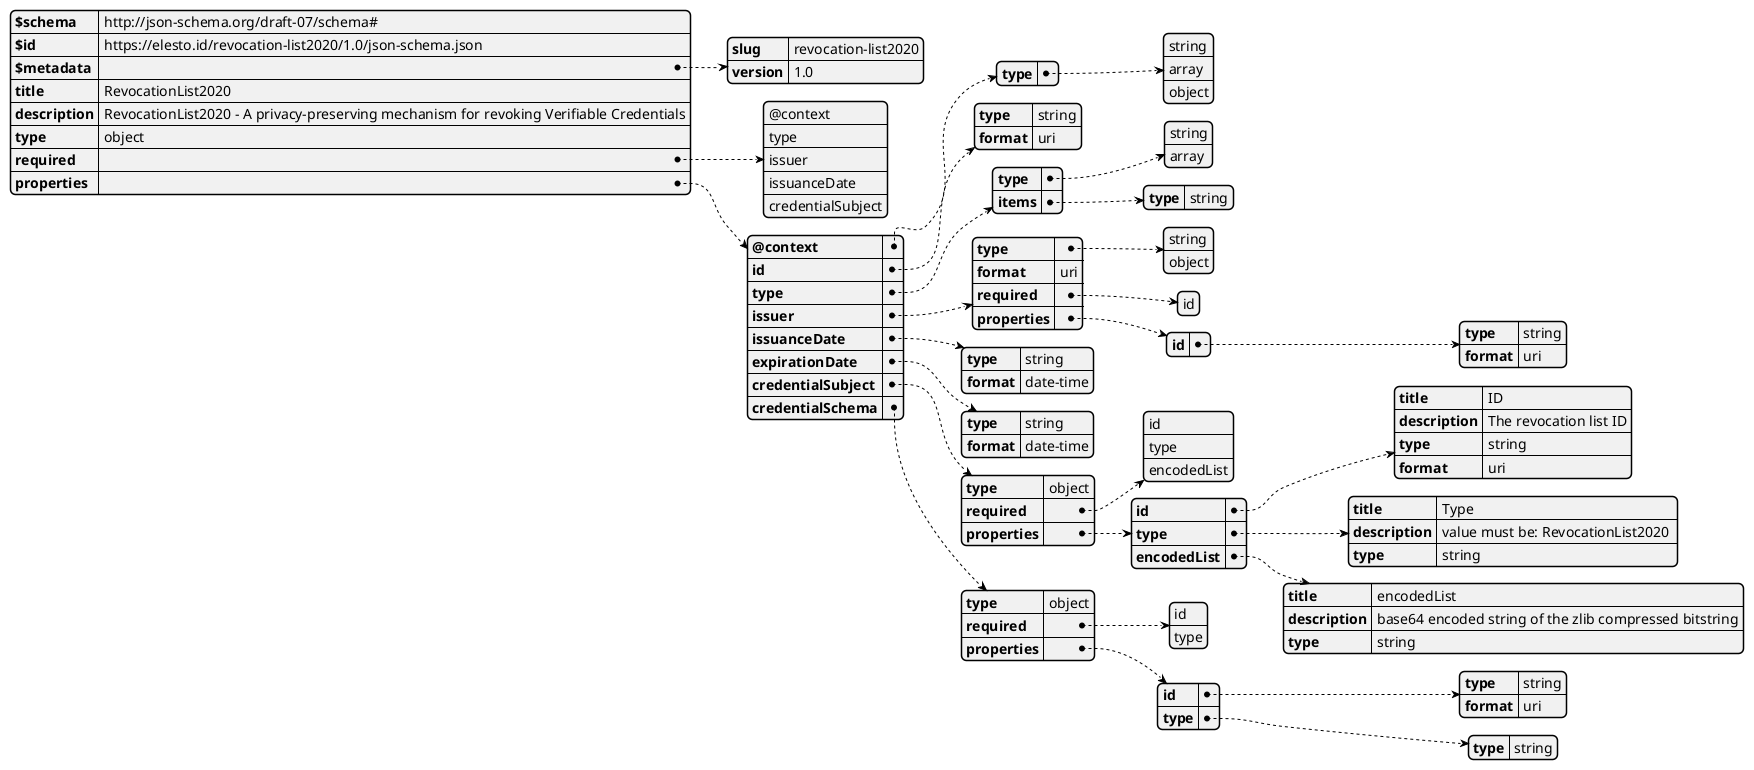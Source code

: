 @startjson
{
  "$schema": "http://json-schema.org/draft-07/schema#",
  "$id": "https://elesto.id/revocation-list2020/1.0/json-schema.json",
  "$metadata": {
    "slug": "revocation-list2020",
    "version": "1.0"
  },
  "title": "RevocationList2020",
  "description": "RevocationList2020 - A privacy-preserving mechanism for revoking Verifiable Credentials",
  "type": "object",
  "required": [
    "@context",
    "type",
    "issuer",
    "issuanceDate",
    "credentialSubject"
  ],
  "properties": {
    "@context": {
      "type": [
        "string",
        "array",
        "object"
      ]
    },
    "id": {
      "type": "string",
      "format": "uri"
    },
    "type": {
      "type": [
        "string",
        "array"
      ],
      "items": {
        "type": "string"
      }
    },
    "issuer": {
      "type": [
        "string",
        "object"
      ],
      "format": "uri",
      "required": [
        "id"
      ],
      "properties": {
        "id": {
          "type": "string",
          "format": "uri"
        }
      }
    },
    "issuanceDate": {
      "type": "string",
      "format": "date-time"
    },
    "expirationDate": {
      "type": "string",
      "format": "date-time"
    },
    "credentialSubject": {
      "type": "object",
      "required": [
        "id",
        "type",
        "encodedList"
      ],
      "properties": {
        "id": {
          "title": "ID",
          "description": "The revocation list ID",
          "type": "string",
          "format": "uri"
        },
        "type": {
          "title": "Type",
          "description": "value must be: RevocationList2020 ",
          "type": "string"
        },
        "encodedList": {
          "title": "encodedList",
          "description": "base64 encoded string of the zlib compressed bitstring",
          "type": "string"
        }
      }
    },
    "credentialSchema": {
      "type": "object",
      "required": [
        "id",
        "type"
      ],
      "properties": {
        "id": {
          "type": "string",
          "format": "uri"
        },
        "type": {
          "type": "string"
        }
      }
    }
  }
}
@endjson